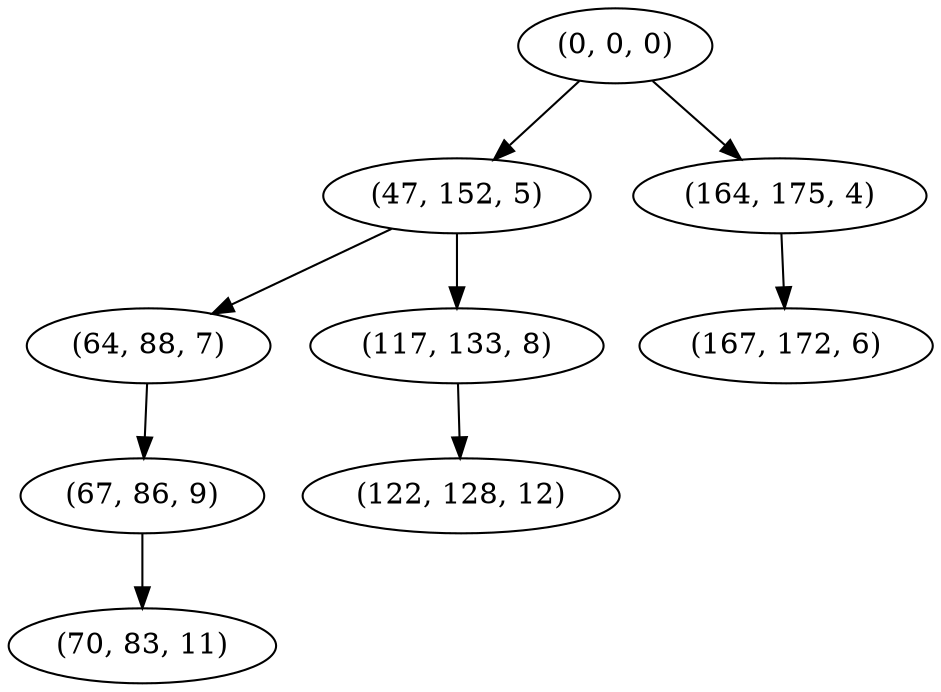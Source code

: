 digraph tree {
    "(0, 0, 0)";
    "(47, 152, 5)";
    "(64, 88, 7)";
    "(67, 86, 9)";
    "(70, 83, 11)";
    "(117, 133, 8)";
    "(122, 128, 12)";
    "(164, 175, 4)";
    "(167, 172, 6)";
    "(0, 0, 0)" -> "(47, 152, 5)";
    "(0, 0, 0)" -> "(164, 175, 4)";
    "(47, 152, 5)" -> "(64, 88, 7)";
    "(47, 152, 5)" -> "(117, 133, 8)";
    "(64, 88, 7)" -> "(67, 86, 9)";
    "(67, 86, 9)" -> "(70, 83, 11)";
    "(117, 133, 8)" -> "(122, 128, 12)";
    "(164, 175, 4)" -> "(167, 172, 6)";
}

